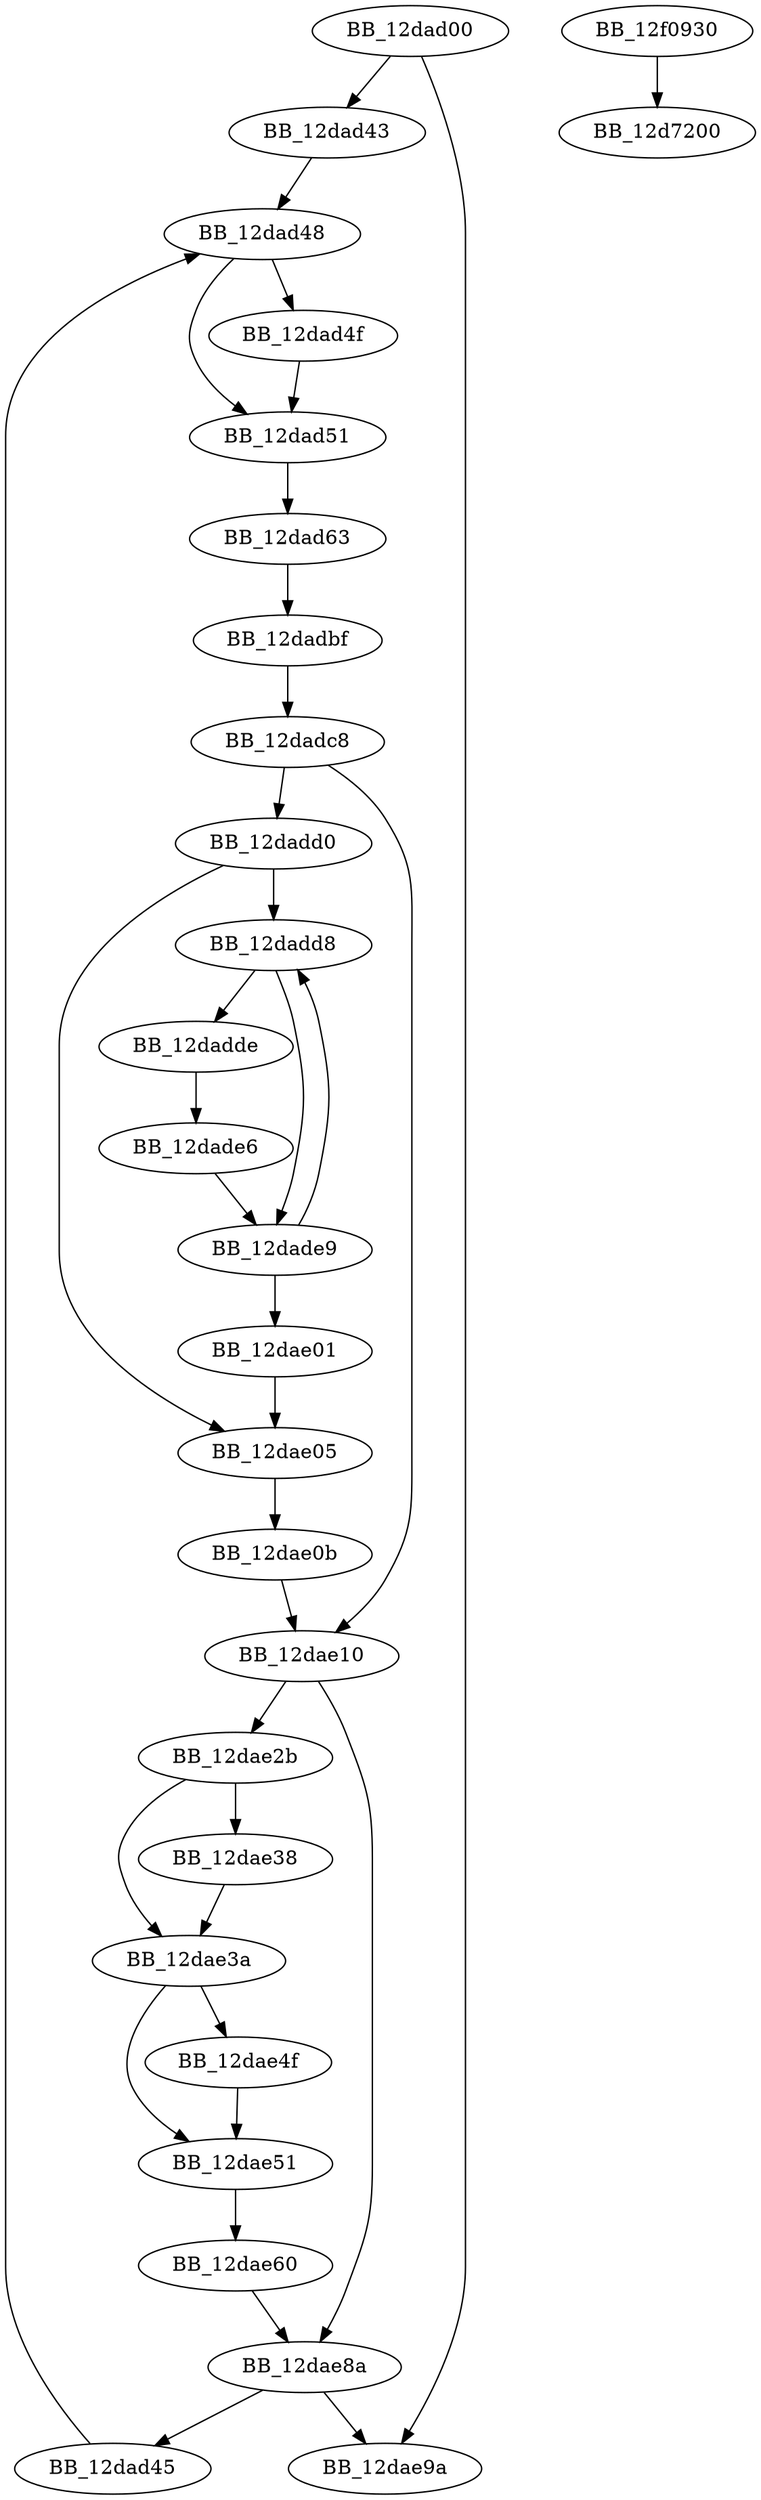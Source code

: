 DiGraph sub_12DAD00{
BB_12dad00->BB_12dad43
BB_12dad00->BB_12dae9a
BB_12dad43->BB_12dad48
BB_12dad45->BB_12dad48
BB_12dad48->BB_12dad4f
BB_12dad48->BB_12dad51
BB_12dad4f->BB_12dad51
BB_12dad51->BB_12dad63
BB_12dad63->BB_12dadbf
BB_12dadbf->BB_12dadc8
BB_12dadc8->BB_12dadd0
BB_12dadc8->BB_12dae10
BB_12dadd0->BB_12dadd8
BB_12dadd0->BB_12dae05
BB_12dadd8->BB_12dadde
BB_12dadd8->BB_12dade9
BB_12dadde->BB_12dade6
BB_12dade6->BB_12dade9
BB_12dade9->BB_12dadd8
BB_12dade9->BB_12dae01
BB_12dae01->BB_12dae05
BB_12dae05->BB_12dae0b
BB_12dae0b->BB_12dae10
BB_12dae10->BB_12dae2b
BB_12dae10->BB_12dae8a
BB_12dae2b->BB_12dae38
BB_12dae2b->BB_12dae3a
BB_12dae38->BB_12dae3a
BB_12dae3a->BB_12dae4f
BB_12dae3a->BB_12dae51
BB_12dae4f->BB_12dae51
BB_12dae51->BB_12dae60
BB_12dae60->BB_12dae8a
BB_12dae8a->BB_12dad45
BB_12dae8a->BB_12dae9a
BB_12f0930->BB_12d7200
}
